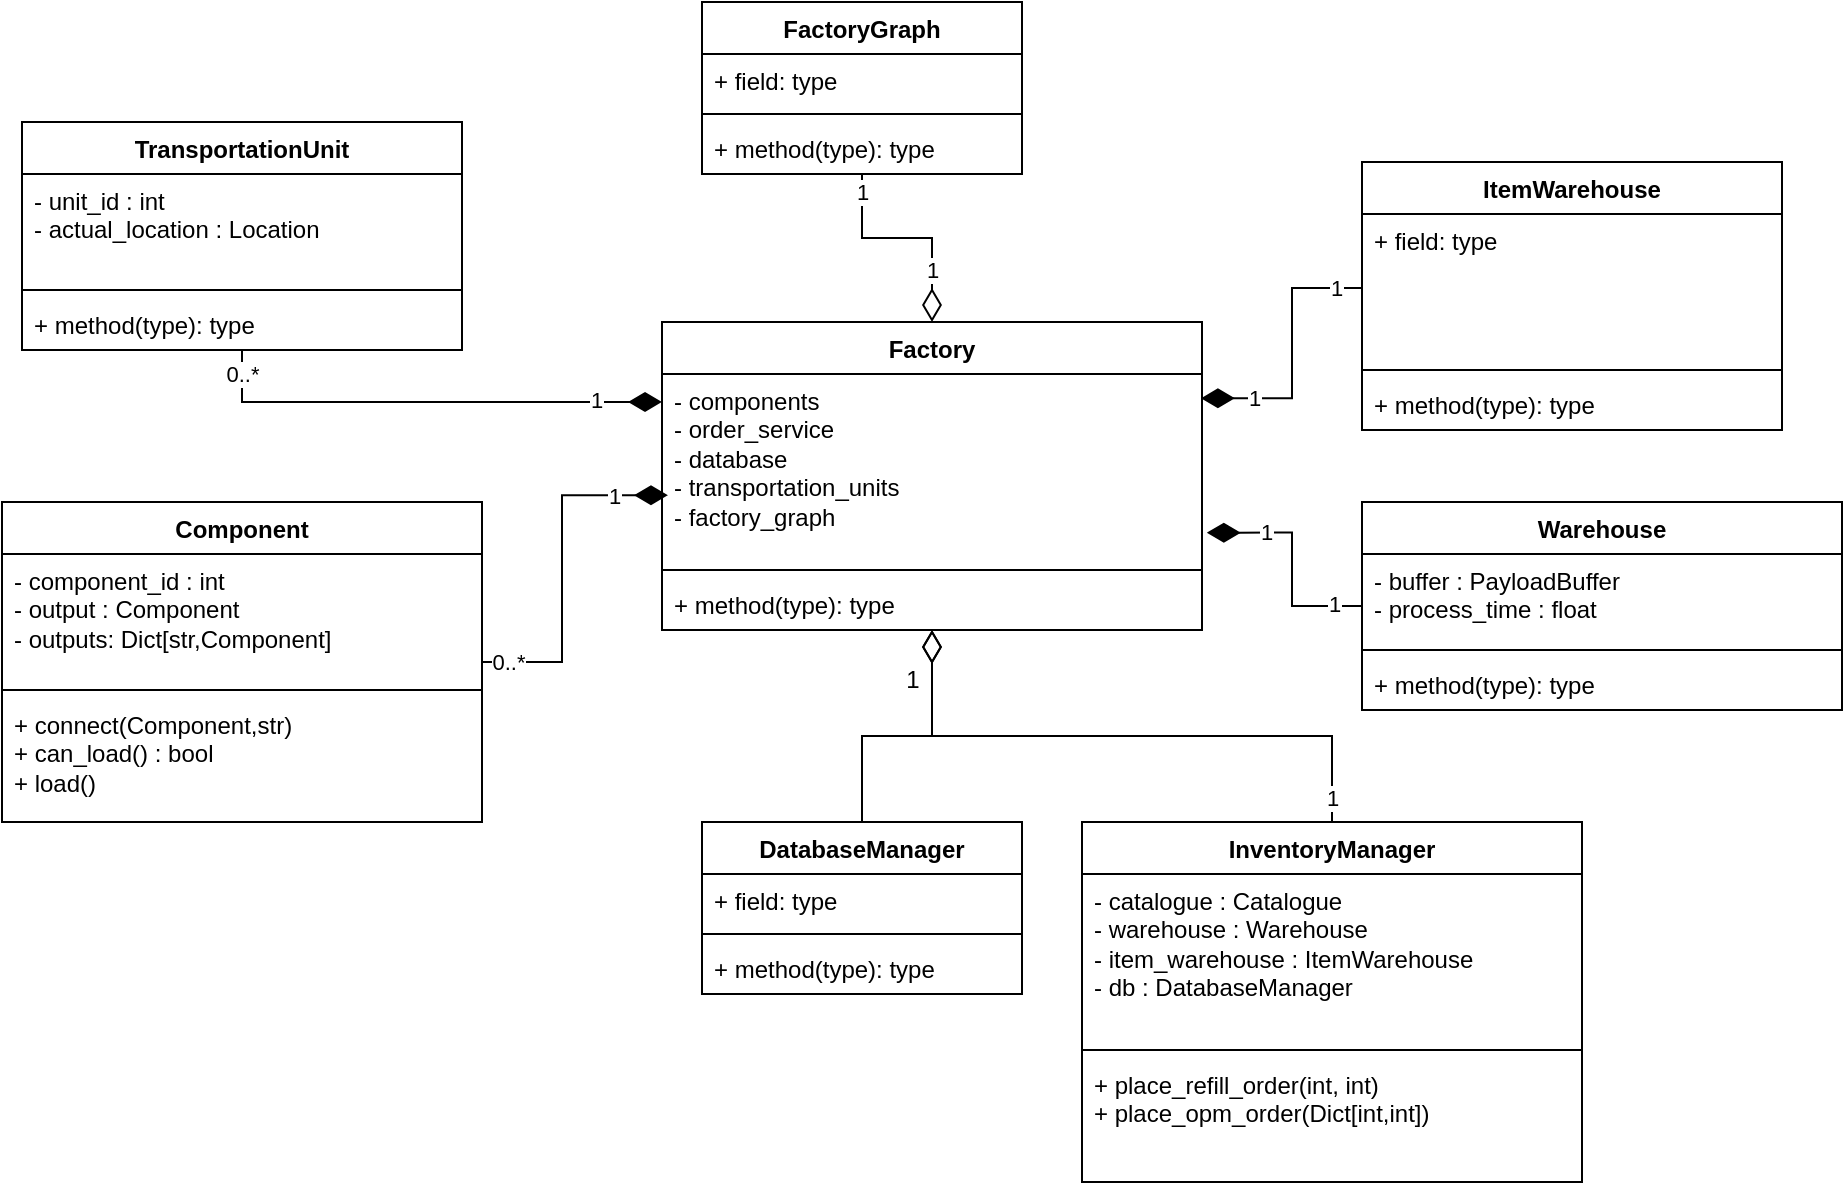 <mxfile version="28.1.2">
  <diagram name="Page-1" id="bzzj5oNFFFrpZq6mVut9">
    <mxGraphModel dx="1303" dy="903" grid="1" gridSize="10" guides="1" tooltips="1" connect="1" arrows="1" fold="1" page="1" pageScale="1" pageWidth="1100" pageHeight="850" math="0" shadow="0">
      <root>
        <mxCell id="0" />
        <mxCell id="1" parent="0" />
        <mxCell id="5HjpDPQ-N5JMaft1SmG6-1" value="Factory" style="swimlane;fontStyle=1;align=center;verticalAlign=top;childLayout=stackLayout;horizontal=1;startSize=26;horizontalStack=0;resizeParent=1;resizeParentMax=0;resizeLast=0;collapsible=1;marginBottom=0;whiteSpace=wrap;html=1;" vertex="1" parent="1">
          <mxGeometry x="390" y="160" width="270" height="154" as="geometry" />
        </mxCell>
        <mxCell id="5HjpDPQ-N5JMaft1SmG6-2" value="- components&lt;div&gt;- order_service&lt;/div&gt;&lt;div&gt;- database&lt;/div&gt;&lt;div&gt;- transportation_units&lt;/div&gt;&lt;div&gt;- factory_graph&lt;/div&gt;" style="text;strokeColor=none;fillColor=none;align=left;verticalAlign=top;spacingLeft=4;spacingRight=4;overflow=hidden;rotatable=0;points=[[0,0.5],[1,0.5]];portConstraint=eastwest;whiteSpace=wrap;html=1;" vertex="1" parent="5HjpDPQ-N5JMaft1SmG6-1">
          <mxGeometry y="26" width="270" height="94" as="geometry" />
        </mxCell>
        <mxCell id="5HjpDPQ-N5JMaft1SmG6-3" value="" style="line;strokeWidth=1;fillColor=none;align=left;verticalAlign=middle;spacingTop=-1;spacingLeft=3;spacingRight=3;rotatable=0;labelPosition=right;points=[];portConstraint=eastwest;strokeColor=inherit;" vertex="1" parent="5HjpDPQ-N5JMaft1SmG6-1">
          <mxGeometry y="120" width="270" height="8" as="geometry" />
        </mxCell>
        <mxCell id="5HjpDPQ-N5JMaft1SmG6-4" value="+ method(type): type" style="text;strokeColor=none;fillColor=none;align=left;verticalAlign=top;spacingLeft=4;spacingRight=4;overflow=hidden;rotatable=0;points=[[0,0.5],[1,0.5]];portConstraint=eastwest;whiteSpace=wrap;html=1;" vertex="1" parent="5HjpDPQ-N5JMaft1SmG6-1">
          <mxGeometry y="128" width="270" height="26" as="geometry" />
        </mxCell>
        <mxCell id="5HjpDPQ-N5JMaft1SmG6-57" style="edgeStyle=orthogonalEdgeStyle;rounded=0;orthogonalLoop=1;jettySize=auto;html=1;strokeColor=default;align=center;verticalAlign=middle;fontFamily=Helvetica;fontSize=11;fontColor=default;labelBackgroundColor=default;endArrow=diamondThin;endFill=0;endSize=14;" edge="1" parent="1" source="5HjpDPQ-N5JMaft1SmG6-5" target="5HjpDPQ-N5JMaft1SmG6-1">
          <mxGeometry relative="1" as="geometry" />
        </mxCell>
        <mxCell id="5HjpDPQ-N5JMaft1SmG6-5" value="DatabaseManager" style="swimlane;fontStyle=1;align=center;verticalAlign=top;childLayout=stackLayout;horizontal=1;startSize=26;horizontalStack=0;resizeParent=1;resizeParentMax=0;resizeLast=0;collapsible=1;marginBottom=0;whiteSpace=wrap;html=1;" vertex="1" parent="1">
          <mxGeometry x="410" y="410" width="160" height="86" as="geometry" />
        </mxCell>
        <mxCell id="5HjpDPQ-N5JMaft1SmG6-6" value="+ field: type" style="text;strokeColor=none;fillColor=none;align=left;verticalAlign=top;spacingLeft=4;spacingRight=4;overflow=hidden;rotatable=0;points=[[0,0.5],[1,0.5]];portConstraint=eastwest;whiteSpace=wrap;html=1;" vertex="1" parent="5HjpDPQ-N5JMaft1SmG6-5">
          <mxGeometry y="26" width="160" height="26" as="geometry" />
        </mxCell>
        <mxCell id="5HjpDPQ-N5JMaft1SmG6-7" value="" style="line;strokeWidth=1;fillColor=none;align=left;verticalAlign=middle;spacingTop=-1;spacingLeft=3;spacingRight=3;rotatable=0;labelPosition=right;points=[];portConstraint=eastwest;strokeColor=inherit;" vertex="1" parent="5HjpDPQ-N5JMaft1SmG6-5">
          <mxGeometry y="52" width="160" height="8" as="geometry" />
        </mxCell>
        <mxCell id="5HjpDPQ-N5JMaft1SmG6-8" value="+ method(type): type" style="text;strokeColor=none;fillColor=none;align=left;verticalAlign=top;spacingLeft=4;spacingRight=4;overflow=hidden;rotatable=0;points=[[0,0.5],[1,0.5]];portConstraint=eastwest;whiteSpace=wrap;html=1;" vertex="1" parent="5HjpDPQ-N5JMaft1SmG6-5">
          <mxGeometry y="60" width="160" height="26" as="geometry" />
        </mxCell>
        <mxCell id="5HjpDPQ-N5JMaft1SmG6-59" style="edgeStyle=orthogonalEdgeStyle;rounded=0;orthogonalLoop=1;jettySize=auto;html=1;strokeColor=default;align=center;verticalAlign=middle;fontFamily=Helvetica;fontSize=11;fontColor=default;labelBackgroundColor=default;endArrow=diamondThin;endFill=0;endSize=14;" edge="1" parent="1" source="5HjpDPQ-N5JMaft1SmG6-9" target="5HjpDPQ-N5JMaft1SmG6-1">
          <mxGeometry relative="1" as="geometry" />
        </mxCell>
        <mxCell id="5HjpDPQ-N5JMaft1SmG6-60" value="1" style="edgeLabel;html=1;align=center;verticalAlign=middle;resizable=0;points=[];" vertex="1" connectable="0" parent="5HjpDPQ-N5JMaft1SmG6-59">
          <mxGeometry x="0.511" relative="1" as="geometry">
            <mxPoint as="offset" />
          </mxGeometry>
        </mxCell>
        <mxCell id="5HjpDPQ-N5JMaft1SmG6-61" value="1" style="edgeLabel;html=1;align=center;verticalAlign=middle;resizable=0;points=[];" vertex="1" connectable="0" parent="5HjpDPQ-N5JMaft1SmG6-59">
          <mxGeometry x="-0.839" relative="1" as="geometry">
            <mxPoint as="offset" />
          </mxGeometry>
        </mxCell>
        <mxCell id="5HjpDPQ-N5JMaft1SmG6-9" value="FactoryGraph" style="swimlane;fontStyle=1;align=center;verticalAlign=top;childLayout=stackLayout;horizontal=1;startSize=26;horizontalStack=0;resizeParent=1;resizeParentMax=0;resizeLast=0;collapsible=1;marginBottom=0;whiteSpace=wrap;html=1;" vertex="1" parent="1">
          <mxGeometry x="410" width="160" height="86" as="geometry" />
        </mxCell>
        <mxCell id="5HjpDPQ-N5JMaft1SmG6-10" value="+ field: type" style="text;strokeColor=none;fillColor=none;align=left;verticalAlign=top;spacingLeft=4;spacingRight=4;overflow=hidden;rotatable=0;points=[[0,0.5],[1,0.5]];portConstraint=eastwest;whiteSpace=wrap;html=1;" vertex="1" parent="5HjpDPQ-N5JMaft1SmG6-9">
          <mxGeometry y="26" width="160" height="26" as="geometry" />
        </mxCell>
        <mxCell id="5HjpDPQ-N5JMaft1SmG6-11" value="" style="line;strokeWidth=1;fillColor=none;align=left;verticalAlign=middle;spacingTop=-1;spacingLeft=3;spacingRight=3;rotatable=0;labelPosition=right;points=[];portConstraint=eastwest;strokeColor=inherit;" vertex="1" parent="5HjpDPQ-N5JMaft1SmG6-9">
          <mxGeometry y="52" width="160" height="8" as="geometry" />
        </mxCell>
        <mxCell id="5HjpDPQ-N5JMaft1SmG6-12" value="+ method(type): type" style="text;strokeColor=none;fillColor=none;align=left;verticalAlign=top;spacingLeft=4;spacingRight=4;overflow=hidden;rotatable=0;points=[[0,0.5],[1,0.5]];portConstraint=eastwest;whiteSpace=wrap;html=1;" vertex="1" parent="5HjpDPQ-N5JMaft1SmG6-9">
          <mxGeometry y="60" width="160" height="26" as="geometry" />
        </mxCell>
        <mxCell id="5HjpDPQ-N5JMaft1SmG6-13" value="Component" style="swimlane;fontStyle=1;align=center;verticalAlign=top;childLayout=stackLayout;horizontal=1;startSize=26;horizontalStack=0;resizeParent=1;resizeParentMax=0;resizeLast=0;collapsible=1;marginBottom=0;whiteSpace=wrap;html=1;" vertex="1" parent="1">
          <mxGeometry x="60" y="250" width="240" height="160" as="geometry" />
        </mxCell>
        <mxCell id="5HjpDPQ-N5JMaft1SmG6-14" value="- component_id : int&lt;div&gt;- output : Component&lt;br&gt;&lt;/div&gt;&lt;div&gt;- outputs: Dict[str,Component]&lt;/div&gt;" style="text;strokeColor=none;fillColor=none;align=left;verticalAlign=top;spacingLeft=4;spacingRight=4;overflow=hidden;rotatable=0;points=[[0,0.5],[1,0.5]];portConstraint=eastwest;whiteSpace=wrap;html=1;" vertex="1" parent="5HjpDPQ-N5JMaft1SmG6-13">
          <mxGeometry y="26" width="240" height="64" as="geometry" />
        </mxCell>
        <mxCell id="5HjpDPQ-N5JMaft1SmG6-15" value="" style="line;strokeWidth=1;fillColor=none;align=left;verticalAlign=middle;spacingTop=-1;spacingLeft=3;spacingRight=3;rotatable=0;labelPosition=right;points=[];portConstraint=eastwest;strokeColor=inherit;" vertex="1" parent="5HjpDPQ-N5JMaft1SmG6-13">
          <mxGeometry y="90" width="240" height="8" as="geometry" />
        </mxCell>
        <mxCell id="5HjpDPQ-N5JMaft1SmG6-16" value="+ connect(Component,str)&lt;div&gt;+ can_load() : bool&lt;/div&gt;&lt;div&gt;+ load()&lt;/div&gt;" style="text;strokeColor=none;fillColor=none;align=left;verticalAlign=top;spacingLeft=4;spacingRight=4;overflow=hidden;rotatable=0;points=[[0,0.5],[1,0.5]];portConstraint=eastwest;whiteSpace=wrap;html=1;" vertex="1" parent="5HjpDPQ-N5JMaft1SmG6-13">
          <mxGeometry y="98" width="240" height="62" as="geometry" />
        </mxCell>
        <mxCell id="5HjpDPQ-N5JMaft1SmG6-17" value="TransportationUnit" style="swimlane;fontStyle=1;align=center;verticalAlign=top;childLayout=stackLayout;horizontal=1;startSize=26;horizontalStack=0;resizeParent=1;resizeParentMax=0;resizeLast=0;collapsible=1;marginBottom=0;whiteSpace=wrap;html=1;" vertex="1" parent="1">
          <mxGeometry x="70" y="60" width="220" height="114" as="geometry" />
        </mxCell>
        <mxCell id="5HjpDPQ-N5JMaft1SmG6-18" value="- unit_id : int&lt;div&gt;- actual_location : Location&lt;/div&gt;" style="text;strokeColor=none;fillColor=none;align=left;verticalAlign=top;spacingLeft=4;spacingRight=4;overflow=hidden;rotatable=0;points=[[0,0.5],[1,0.5]];portConstraint=eastwest;whiteSpace=wrap;html=1;" vertex="1" parent="5HjpDPQ-N5JMaft1SmG6-17">
          <mxGeometry y="26" width="220" height="54" as="geometry" />
        </mxCell>
        <mxCell id="5HjpDPQ-N5JMaft1SmG6-19" value="" style="line;strokeWidth=1;fillColor=none;align=left;verticalAlign=middle;spacingTop=-1;spacingLeft=3;spacingRight=3;rotatable=0;labelPosition=right;points=[];portConstraint=eastwest;strokeColor=inherit;" vertex="1" parent="5HjpDPQ-N5JMaft1SmG6-17">
          <mxGeometry y="80" width="220" height="8" as="geometry" />
        </mxCell>
        <mxCell id="5HjpDPQ-N5JMaft1SmG6-20" value="+ method(type): type" style="text;strokeColor=none;fillColor=none;align=left;verticalAlign=top;spacingLeft=4;spacingRight=4;overflow=hidden;rotatable=0;points=[[0,0.5],[1,0.5]];portConstraint=eastwest;whiteSpace=wrap;html=1;" vertex="1" parent="5HjpDPQ-N5JMaft1SmG6-17">
          <mxGeometry y="88" width="220" height="26" as="geometry" />
        </mxCell>
        <mxCell id="5HjpDPQ-N5JMaft1SmG6-21" value="Warehouse" style="swimlane;fontStyle=1;align=center;verticalAlign=top;childLayout=stackLayout;horizontal=1;startSize=26;horizontalStack=0;resizeParent=1;resizeParentMax=0;resizeLast=0;collapsible=1;marginBottom=0;whiteSpace=wrap;html=1;" vertex="1" parent="1">
          <mxGeometry x="740" y="250" width="240" height="104" as="geometry" />
        </mxCell>
        <mxCell id="5HjpDPQ-N5JMaft1SmG6-22" value="- buffer : PayloadBuffer&lt;div&gt;- process_time : float&lt;/div&gt;" style="text;strokeColor=none;fillColor=none;align=left;verticalAlign=top;spacingLeft=4;spacingRight=4;overflow=hidden;rotatable=0;points=[[0,0.5],[1,0.5]];portConstraint=eastwest;whiteSpace=wrap;html=1;" vertex="1" parent="5HjpDPQ-N5JMaft1SmG6-21">
          <mxGeometry y="26" width="240" height="44" as="geometry" />
        </mxCell>
        <mxCell id="5HjpDPQ-N5JMaft1SmG6-23" value="" style="line;strokeWidth=1;fillColor=none;align=left;verticalAlign=middle;spacingTop=-1;spacingLeft=3;spacingRight=3;rotatable=0;labelPosition=right;points=[];portConstraint=eastwest;strokeColor=inherit;" vertex="1" parent="5HjpDPQ-N5JMaft1SmG6-21">
          <mxGeometry y="70" width="240" height="8" as="geometry" />
        </mxCell>
        <mxCell id="5HjpDPQ-N5JMaft1SmG6-24" value="+ method(type): type" style="text;strokeColor=none;fillColor=none;align=left;verticalAlign=top;spacingLeft=4;spacingRight=4;overflow=hidden;rotatable=0;points=[[0,0.5],[1,0.5]];portConstraint=eastwest;whiteSpace=wrap;html=1;" vertex="1" parent="5HjpDPQ-N5JMaft1SmG6-21">
          <mxGeometry y="78" width="240" height="26" as="geometry" />
        </mxCell>
        <mxCell id="5HjpDPQ-N5JMaft1SmG6-25" value="ItemWarehouse" style="swimlane;fontStyle=1;align=center;verticalAlign=top;childLayout=stackLayout;horizontal=1;startSize=26;horizontalStack=0;resizeParent=1;resizeParentMax=0;resizeLast=0;collapsible=1;marginBottom=0;whiteSpace=wrap;html=1;" vertex="1" parent="1">
          <mxGeometry x="740" y="80" width="210" height="134" as="geometry" />
        </mxCell>
        <mxCell id="5HjpDPQ-N5JMaft1SmG6-26" value="+ field: type" style="text;strokeColor=none;fillColor=none;align=left;verticalAlign=top;spacingLeft=4;spacingRight=4;overflow=hidden;rotatable=0;points=[[0,0.5],[1,0.5]];portConstraint=eastwest;whiteSpace=wrap;html=1;" vertex="1" parent="5HjpDPQ-N5JMaft1SmG6-25">
          <mxGeometry y="26" width="210" height="74" as="geometry" />
        </mxCell>
        <mxCell id="5HjpDPQ-N5JMaft1SmG6-27" value="" style="line;strokeWidth=1;fillColor=none;align=left;verticalAlign=middle;spacingTop=-1;spacingLeft=3;spacingRight=3;rotatable=0;labelPosition=right;points=[];portConstraint=eastwest;strokeColor=inherit;" vertex="1" parent="5HjpDPQ-N5JMaft1SmG6-25">
          <mxGeometry y="100" width="210" height="8" as="geometry" />
        </mxCell>
        <mxCell id="5HjpDPQ-N5JMaft1SmG6-28" value="+ method(type): type" style="text;strokeColor=none;fillColor=none;align=left;verticalAlign=top;spacingLeft=4;spacingRight=4;overflow=hidden;rotatable=0;points=[[0,0.5],[1,0.5]];portConstraint=eastwest;whiteSpace=wrap;html=1;" vertex="1" parent="5HjpDPQ-N5JMaft1SmG6-25">
          <mxGeometry y="108" width="210" height="26" as="geometry" />
        </mxCell>
        <mxCell id="5HjpDPQ-N5JMaft1SmG6-52" style="edgeStyle=orthogonalEdgeStyle;rounded=0;orthogonalLoop=1;jettySize=auto;html=1;endArrow=diamondThin;endFill=0;endSize=14;" edge="1" parent="1" source="5HjpDPQ-N5JMaft1SmG6-29" target="5HjpDPQ-N5JMaft1SmG6-1">
          <mxGeometry relative="1" as="geometry" />
        </mxCell>
        <mxCell id="5HjpDPQ-N5JMaft1SmG6-55" value="1" style="edgeLabel;html=1;align=center;verticalAlign=middle;resizable=0;points=[];" vertex="1" connectable="0" parent="5HjpDPQ-N5JMaft1SmG6-52">
          <mxGeometry x="-0.916" relative="1" as="geometry">
            <mxPoint as="offset" />
          </mxGeometry>
        </mxCell>
        <mxCell id="5HjpDPQ-N5JMaft1SmG6-29" value="InventoryManager" style="swimlane;fontStyle=1;align=center;verticalAlign=top;childLayout=stackLayout;horizontal=1;startSize=26;horizontalStack=0;resizeParent=1;resizeParentMax=0;resizeLast=0;collapsible=1;marginBottom=0;whiteSpace=wrap;html=1;" vertex="1" parent="1">
          <mxGeometry x="600" y="410" width="250" height="180" as="geometry" />
        </mxCell>
        <mxCell id="5HjpDPQ-N5JMaft1SmG6-30" value="- catalogue : Catalogue&lt;div&gt;- warehouse : Warehouse&lt;/div&gt;&lt;div&gt;- item_warehouse : ItemWarehouse&lt;/div&gt;&lt;div&gt;- db : DatabaseManager&lt;/div&gt;" style="text;strokeColor=none;fillColor=none;align=left;verticalAlign=top;spacingLeft=4;spacingRight=4;overflow=hidden;rotatable=0;points=[[0,0.5],[1,0.5]];portConstraint=eastwest;whiteSpace=wrap;html=1;" vertex="1" parent="5HjpDPQ-N5JMaft1SmG6-29">
          <mxGeometry y="26" width="250" height="84" as="geometry" />
        </mxCell>
        <mxCell id="5HjpDPQ-N5JMaft1SmG6-31" value="" style="line;strokeWidth=1;fillColor=none;align=left;verticalAlign=middle;spacingTop=-1;spacingLeft=3;spacingRight=3;rotatable=0;labelPosition=right;points=[];portConstraint=eastwest;strokeColor=inherit;" vertex="1" parent="5HjpDPQ-N5JMaft1SmG6-29">
          <mxGeometry y="110" width="250" height="8" as="geometry" />
        </mxCell>
        <mxCell id="5HjpDPQ-N5JMaft1SmG6-32" value="+ place_refill_order(int, int)&lt;div&gt;+ place_opm_order(Dict[int,int])&lt;/div&gt;" style="text;strokeColor=none;fillColor=none;align=left;verticalAlign=top;spacingLeft=4;spacingRight=4;overflow=hidden;rotatable=0;points=[[0,0.5],[1,0.5]];portConstraint=eastwest;whiteSpace=wrap;html=1;" vertex="1" parent="5HjpDPQ-N5JMaft1SmG6-29">
          <mxGeometry y="118" width="250" height="62" as="geometry" />
        </mxCell>
        <mxCell id="5HjpDPQ-N5JMaft1SmG6-33" style="edgeStyle=orthogonalEdgeStyle;rounded=0;orthogonalLoop=1;jettySize=auto;html=1;entryX=1.009;entryY=0.844;entryDx=0;entryDy=0;entryPerimeter=0;endArrow=diamondThin;endFill=1;endSize=14;" edge="1" parent="1" source="5HjpDPQ-N5JMaft1SmG6-21" target="5HjpDPQ-N5JMaft1SmG6-2">
          <mxGeometry relative="1" as="geometry" />
        </mxCell>
        <mxCell id="5HjpDPQ-N5JMaft1SmG6-34" value="1" style="edgeLabel;html=1;align=center;verticalAlign=middle;resizable=0;points=[];" vertex="1" connectable="0" parent="5HjpDPQ-N5JMaft1SmG6-33">
          <mxGeometry x="0.492" y="-1" relative="1" as="geometry">
            <mxPoint as="offset" />
          </mxGeometry>
        </mxCell>
        <mxCell id="5HjpDPQ-N5JMaft1SmG6-35" value="1" style="edgeLabel;html=1;align=center;verticalAlign=middle;resizable=0;points=[];" vertex="1" connectable="0" parent="5HjpDPQ-N5JMaft1SmG6-33">
          <mxGeometry x="-0.75" y="-1" relative="1" as="geometry">
            <mxPoint as="offset" />
          </mxGeometry>
        </mxCell>
        <mxCell id="5HjpDPQ-N5JMaft1SmG6-36" style="edgeStyle=orthogonalEdgeStyle;rounded=0;orthogonalLoop=1;jettySize=auto;html=1;entryX=0.998;entryY=0.129;entryDx=0;entryDy=0;entryPerimeter=0;strokeColor=default;align=center;verticalAlign=middle;fontFamily=Helvetica;fontSize=11;fontColor=default;labelBackgroundColor=default;endArrow=diamondThin;endFill=1;endSize=14;" edge="1" parent="1" source="5HjpDPQ-N5JMaft1SmG6-26" target="5HjpDPQ-N5JMaft1SmG6-2">
          <mxGeometry relative="1" as="geometry" />
        </mxCell>
        <mxCell id="5HjpDPQ-N5JMaft1SmG6-41" value="1" style="edgeLabel;html=1;align=center;verticalAlign=middle;resizable=0;points=[];" vertex="1" connectable="0" parent="5HjpDPQ-N5JMaft1SmG6-36">
          <mxGeometry x="0.613" relative="1" as="geometry">
            <mxPoint as="offset" />
          </mxGeometry>
        </mxCell>
        <mxCell id="5HjpDPQ-N5JMaft1SmG6-42" value="1" style="edgeLabel;html=1;align=center;verticalAlign=middle;resizable=0;points=[];" vertex="1" connectable="0" parent="5HjpDPQ-N5JMaft1SmG6-36">
          <mxGeometry x="-0.81" relative="1" as="geometry">
            <mxPoint as="offset" />
          </mxGeometry>
        </mxCell>
        <mxCell id="5HjpDPQ-N5JMaft1SmG6-43" style="edgeStyle=orthogonalEdgeStyle;rounded=0;orthogonalLoop=1;jettySize=auto;html=1;entryX=0;entryY=0.149;entryDx=0;entryDy=0;entryPerimeter=0;endArrow=diamondThin;endFill=1;endSize=14;strokeColor=default;align=center;verticalAlign=middle;fontFamily=Helvetica;fontSize=11;fontColor=default;labelBackgroundColor=default;" edge="1" parent="1" source="5HjpDPQ-N5JMaft1SmG6-17" target="5HjpDPQ-N5JMaft1SmG6-2">
          <mxGeometry relative="1" as="geometry" />
        </mxCell>
        <mxCell id="5HjpDPQ-N5JMaft1SmG6-44" value="1" style="edgeLabel;html=1;align=center;verticalAlign=middle;resizable=0;points=[];" vertex="1" connectable="0" parent="5HjpDPQ-N5JMaft1SmG6-43">
          <mxGeometry x="0.714" y="1" relative="1" as="geometry">
            <mxPoint as="offset" />
          </mxGeometry>
        </mxCell>
        <mxCell id="5HjpDPQ-N5JMaft1SmG6-45" value="0..*" style="edgeLabel;html=1;align=center;verticalAlign=middle;resizable=0;points=[];" vertex="1" connectable="0" parent="5HjpDPQ-N5JMaft1SmG6-43">
          <mxGeometry x="-0.897" relative="1" as="geometry">
            <mxPoint as="offset" />
          </mxGeometry>
        </mxCell>
        <mxCell id="5HjpDPQ-N5JMaft1SmG6-46" style="edgeStyle=orthogonalEdgeStyle;rounded=0;orthogonalLoop=1;jettySize=auto;html=1;entryX=0.011;entryY=0.645;entryDx=0;entryDy=0;entryPerimeter=0;strokeColor=default;align=center;verticalAlign=middle;fontFamily=Helvetica;fontSize=11;fontColor=default;labelBackgroundColor=default;endArrow=diamondThin;endFill=1;endSize=14;" edge="1" parent="1" source="5HjpDPQ-N5JMaft1SmG6-13" target="5HjpDPQ-N5JMaft1SmG6-2">
          <mxGeometry relative="1" as="geometry" />
        </mxCell>
        <mxCell id="5HjpDPQ-N5JMaft1SmG6-47" value="1" style="edgeLabel;html=1;align=center;verticalAlign=middle;resizable=0;points=[];" vertex="1" connectable="0" parent="5HjpDPQ-N5JMaft1SmG6-46">
          <mxGeometry x="0.691" relative="1" as="geometry">
            <mxPoint as="offset" />
          </mxGeometry>
        </mxCell>
        <mxCell id="5HjpDPQ-N5JMaft1SmG6-48" value="0..*" style="edgeLabel;html=1;align=center;verticalAlign=middle;resizable=0;points=[];" vertex="1" connectable="0" parent="5HjpDPQ-N5JMaft1SmG6-46">
          <mxGeometry x="-0.854" relative="1" as="geometry">
            <mxPoint as="offset" />
          </mxGeometry>
        </mxCell>
        <mxCell id="5HjpDPQ-N5JMaft1SmG6-58" value="1" style="text;html=1;align=center;verticalAlign=middle;resizable=0;points=[];autosize=1;strokeColor=none;fillColor=none;" vertex="1" parent="1">
          <mxGeometry x="500" y="324" width="30" height="30" as="geometry" />
        </mxCell>
      </root>
    </mxGraphModel>
  </diagram>
</mxfile>
